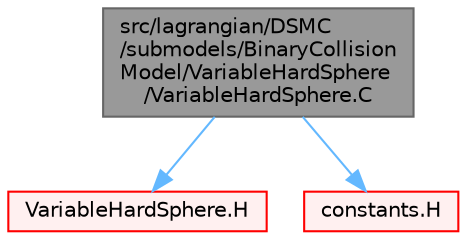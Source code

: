 digraph "src/lagrangian/DSMC/submodels/BinaryCollisionModel/VariableHardSphere/VariableHardSphere.C"
{
 // LATEX_PDF_SIZE
  bgcolor="transparent";
  edge [fontname=Helvetica,fontsize=10,labelfontname=Helvetica,labelfontsize=10];
  node [fontname=Helvetica,fontsize=10,shape=box,height=0.2,width=0.4];
  Node1 [id="Node000001",label="src/lagrangian/DSMC\l/submodels/BinaryCollision\lModel/VariableHardSphere\l/VariableHardSphere.C",height=0.2,width=0.4,color="gray40", fillcolor="grey60", style="filled", fontcolor="black",tooltip=" "];
  Node1 -> Node2 [id="edge1_Node000001_Node000002",color="steelblue1",style="solid",tooltip=" "];
  Node2 [id="Node000002",label="VariableHardSphere.H",height=0.2,width=0.4,color="red", fillcolor="#FFF0F0", style="filled",URL="$VariableHardSphere_8H.html",tooltip=" "];
  Node1 -> Node148 [id="edge2_Node000001_Node000148",color="steelblue1",style="solid",tooltip=" "];
  Node148 [id="Node000148",label="constants.H",height=0.2,width=0.4,color="red", fillcolor="#FFF0F0", style="filled",URL="$constants_8H.html",tooltip=" "];
}
